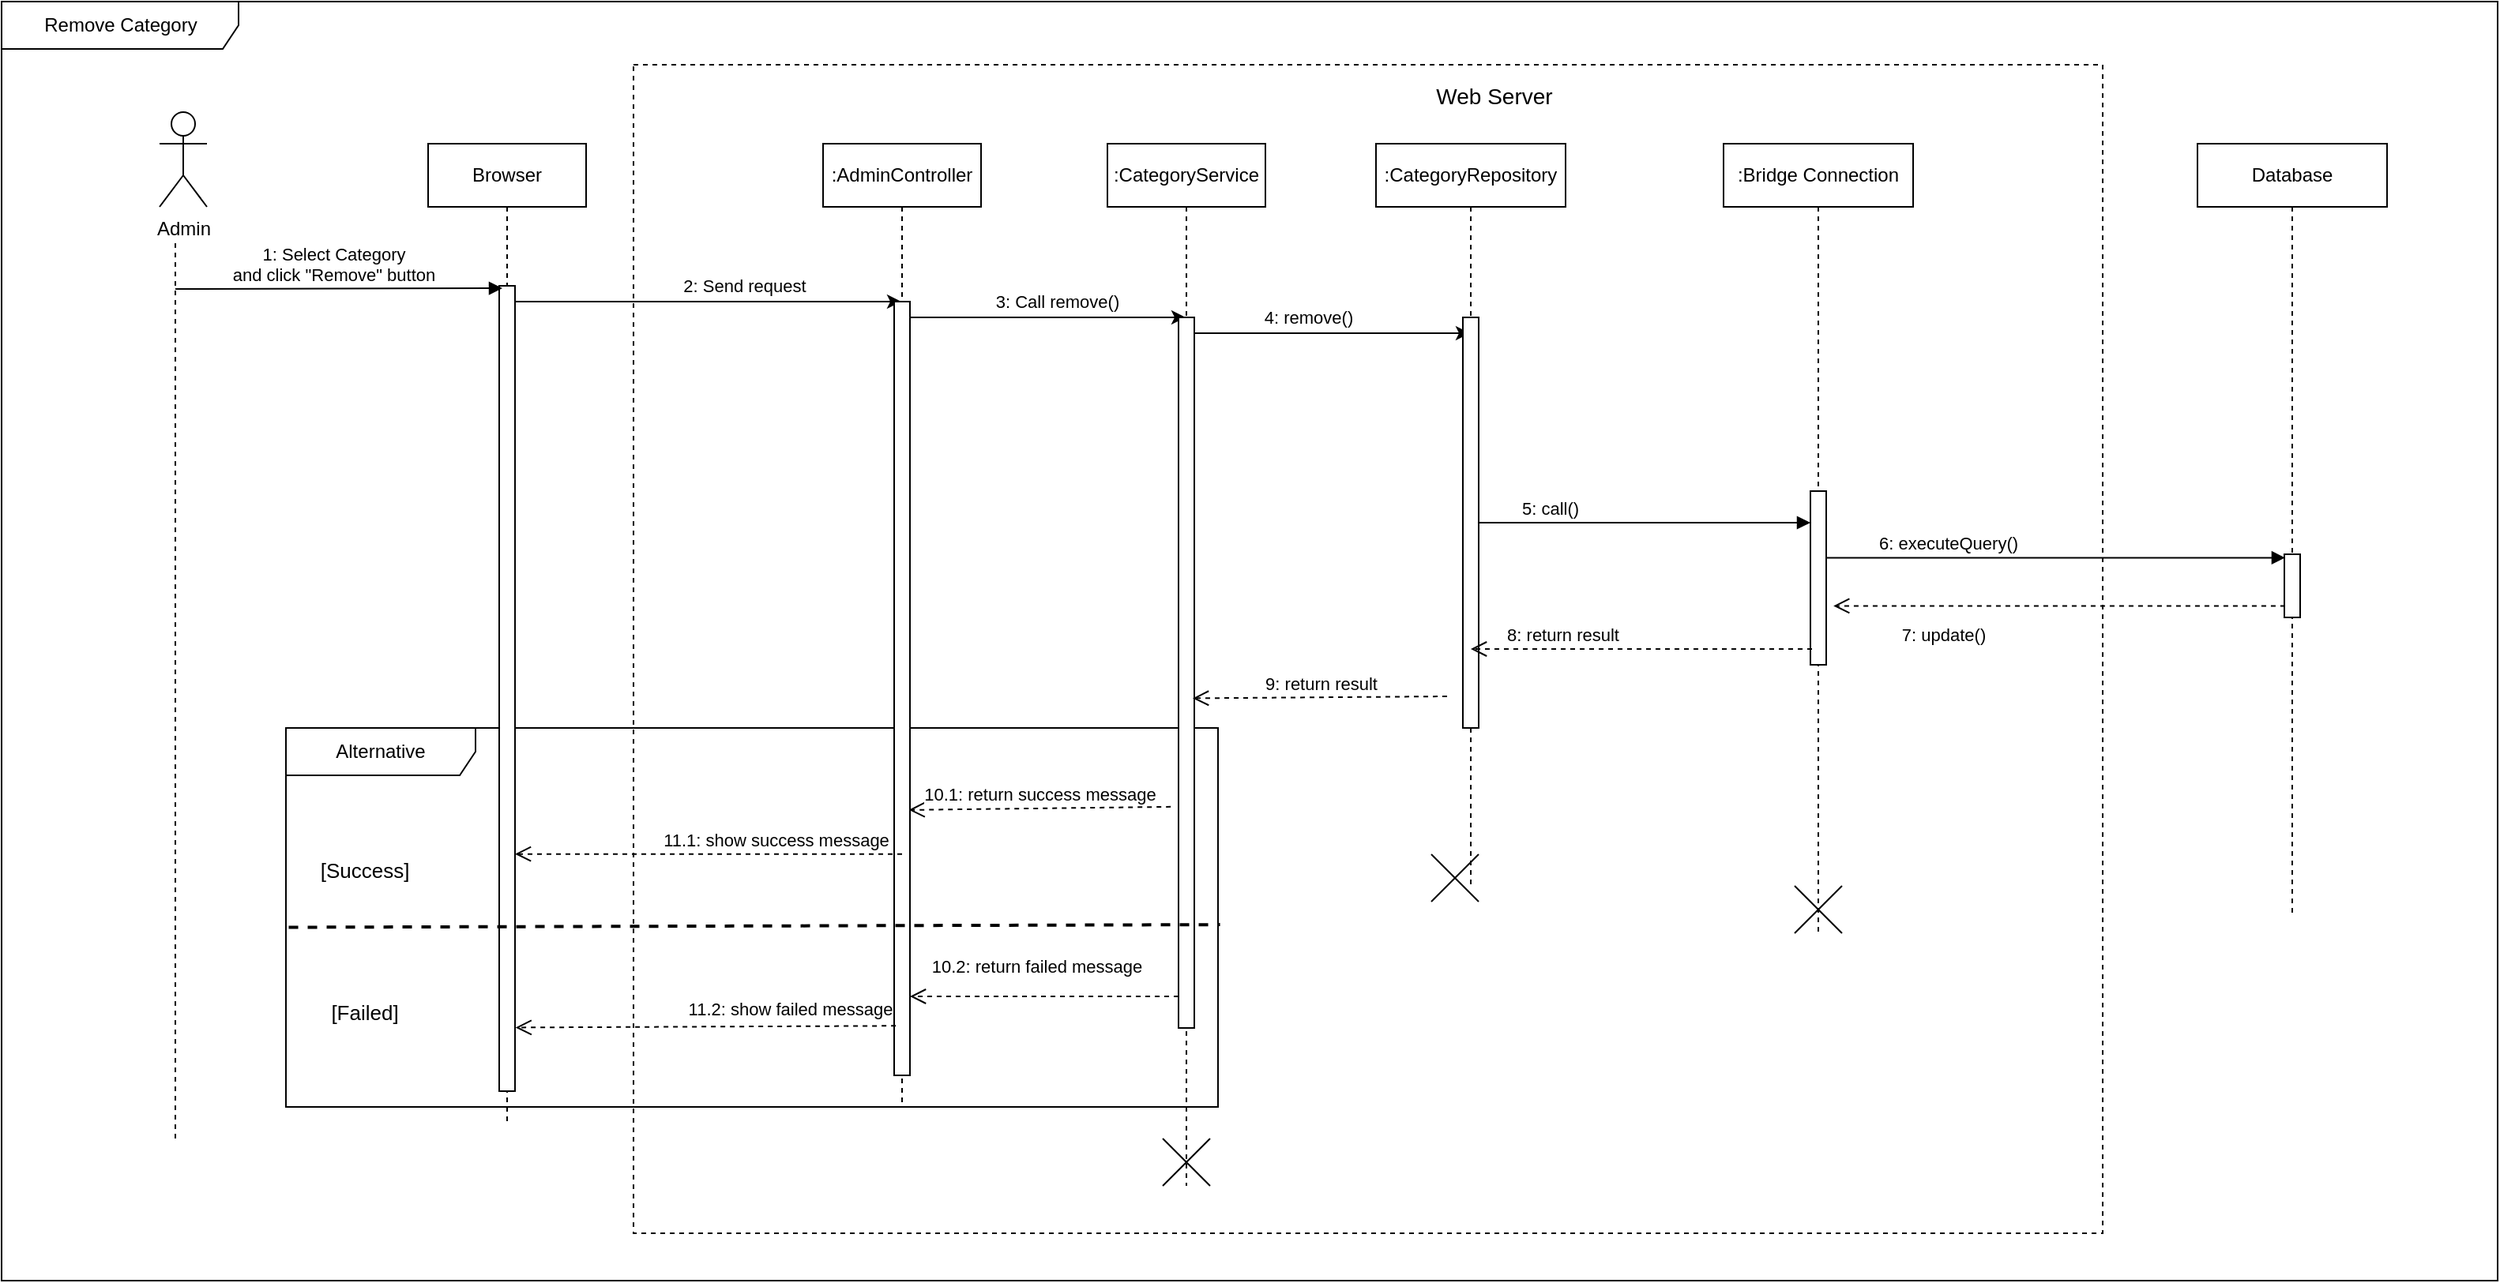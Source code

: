 <mxfile version="13.10.4" type="device"><diagram name="Page-1" id="13e1069c-82ec-6db2-03f1-153e76fe0fe0"><mxGraphModel dx="1968" dy="520" grid="1" gridSize="10" guides="1" tooltips="1" connect="1" arrows="1" fold="1" page="1" pageScale="1" pageWidth="1100" pageHeight="850" background="#ffffff" math="0" shadow="0"><root><mxCell id="0"/><mxCell id="1" parent="0"/><mxCell id="CYegi8PLiTdDHh-oV3m6-1" value="Remove Category" style="shape=umlFrame;html=1;width=150" parent="1" vertex="1"><mxGeometry x="-90" y="70" width="1580" height="810" as="geometry"/></mxCell><mxCell id="CYegi8PLiTdDHh-oV3m6-65" value="" style="rounded=0;whiteSpace=wrap;html=1;shadow=0;glass=0;sketch=0;strokeWidth=1;gradientColor=none;fillColor=none;dashed=1;" parent="1" vertex="1"><mxGeometry x="310" y="110" width="930" height="740" as="geometry"/></mxCell><mxCell id="CYegi8PLiTdDHh-oV3m6-56" value="Alternative" style="shape=umlFrame;whiteSpace=wrap;html=1;width=120" parent="1" vertex="1"><mxGeometry x="90" y="530" width="590" height="240" as="geometry"/></mxCell><mxCell id="CYegi8PLiTdDHh-oV3m6-14" value="" style="rounded=0;orthogonalLoop=1;jettySize=auto;html=1;" parent="1" source="CYegi8PLiTdDHh-oV3m6-4" target="CYegi8PLiTdDHh-oV3m6-12" edge="1"><mxGeometry relative="1" as="geometry"><Array as="points"><mxPoint x="380" y="260"/></Array></mxGeometry></mxCell><mxCell id="CYegi8PLiTdDHh-oV3m6-15" value="2: Send request" style="edgeLabel;html=1;align=center;verticalAlign=middle;resizable=0;points=[];" parent="CYegi8PLiTdDHh-oV3m6-14" vertex="1" connectable="0"><mxGeometry x="0.185" y="1" relative="1" as="geometry"><mxPoint x="2" y="-9" as="offset"/></mxGeometry></mxCell><mxCell id="CYegi8PLiTdDHh-oV3m6-4" value="Browser" style="shape=umlLifeline;perimeter=lifelinePerimeter;whiteSpace=wrap;html=1;container=1;collapsible=0;recursiveResize=0;outlineConnect=0;" parent="1" vertex="1"><mxGeometry x="180" y="160" width="100" height="620" as="geometry"/></mxCell><mxCell id="CYegi8PLiTdDHh-oV3m6-6" value="" style="html=1;points=[];perimeter=orthogonalPerimeter;" parent="CYegi8PLiTdDHh-oV3m6-4" vertex="1"><mxGeometry x="45" y="90" width="10" height="510" as="geometry"/></mxCell><mxCell id="CYegi8PLiTdDHh-oV3m6-11" value="1: Select Category&lt;br&gt;and click &quot;Remove&quot; button" style="verticalAlign=bottom;endArrow=block;entryX=0.2;entryY=0.003;entryDx=0;entryDy=0;entryPerimeter=0;align=center;html=1;labelPosition=center;verticalLabelPosition=top;width=50;jumpStyle=sharp;" parent="1" target="CYegi8PLiTdDHh-oV3m6-6" edge="1"><mxGeometry x="-0.034" width="80" relative="1" as="geometry"><mxPoint x="20" y="252" as="sourcePoint"/><mxPoint x="320" y="272" as="targetPoint"/><mxPoint as="offset"/></mxGeometry></mxCell><mxCell id="CYegi8PLiTdDHh-oV3m6-20" value="" style="edgeStyle=none;rounded=0;orthogonalLoop=1;jettySize=auto;html=1;" parent="1" source="CYegi8PLiTdDHh-oV3m6-12" target="CYegi8PLiTdDHh-oV3m6-18" edge="1"><mxGeometry relative="1" as="geometry"><Array as="points"><mxPoint x="570" y="270"/></Array></mxGeometry></mxCell><mxCell id="CYegi8PLiTdDHh-oV3m6-31" value="3: Call remove()" style="edgeLabel;html=1;align=center;verticalAlign=middle;resizable=0;points=[];" parent="CYegi8PLiTdDHh-oV3m6-20" vertex="1" connectable="0"><mxGeometry x="-0.267" y="1" relative="1" as="geometry"><mxPoint x="31.26" y="-9" as="offset"/></mxGeometry></mxCell><mxCell id="CYegi8PLiTdDHh-oV3m6-12" value=":AdminController" style="shape=umlLifeline;perimeter=lifelinePerimeter;whiteSpace=wrap;html=1;container=1;collapsible=0;recursiveResize=0;outlineConnect=0;" parent="1" vertex="1"><mxGeometry x="430" y="160" width="100" height="610" as="geometry"/></mxCell><mxCell id="CYegi8PLiTdDHh-oV3m6-13" value="" style="html=1;points=[];perimeter=orthogonalPerimeter;" parent="CYegi8PLiTdDHh-oV3m6-12" vertex="1"><mxGeometry x="45" y="100" width="10" height="490" as="geometry"/></mxCell><mxCell id="CYegi8PLiTdDHh-oV3m6-23" value="" style="edgeStyle=none;rounded=0;orthogonalLoop=1;jettySize=auto;html=1;" parent="1" source="CYegi8PLiTdDHh-oV3m6-18" target="CYegi8PLiTdDHh-oV3m6-21" edge="1"><mxGeometry relative="1" as="geometry"><Array as="points"><mxPoint x="760" y="280"/></Array></mxGeometry></mxCell><mxCell id="CYegi8PLiTdDHh-oV3m6-35" value="4: remove()" style="edgeLabel;html=1;align=center;verticalAlign=middle;resizable=0;points=[];" parent="CYegi8PLiTdDHh-oV3m6-23" vertex="1" connectable="0"><mxGeometry x="-0.147" y="1" relative="1" as="geometry"><mxPoint y="-9" as="offset"/></mxGeometry></mxCell><mxCell id="CYegi8PLiTdDHh-oV3m6-18" value=":CategoryService" style="shape=umlLifeline;perimeter=lifelinePerimeter;whiteSpace=wrap;html=1;container=1;collapsible=0;recursiveResize=0;outlineConnect=0;" parent="1" vertex="1"><mxGeometry x="610" y="160" width="100" height="660" as="geometry"/></mxCell><mxCell id="CYegi8PLiTdDHh-oV3m6-19" value="" style="html=1;points=[];perimeter=orthogonalPerimeter;" parent="CYegi8PLiTdDHh-oV3m6-18" vertex="1"><mxGeometry x="45" y="110" width="10" height="450" as="geometry"/></mxCell><mxCell id="CYegi8PLiTdDHh-oV3m6-64" value="" style="shape=umlDestroy;whiteSpace=wrap;html=1;strokeWidth=1;rounded=0;shadow=0;glass=0;sketch=0;fillColor=#ffffff;gradientColor=none;" parent="CYegi8PLiTdDHh-oV3m6-18" vertex="1"><mxGeometry x="35" y="630" width="30" height="30" as="geometry"/></mxCell><mxCell id="CYegi8PLiTdDHh-oV3m6-21" value=":CategoryRepository" style="shape=umlLifeline;perimeter=lifelinePerimeter;whiteSpace=wrap;html=1;container=1;collapsible=0;recursiveResize=0;outlineConnect=0;" parent="1" vertex="1"><mxGeometry x="780" y="160" width="120" height="470" as="geometry"/></mxCell><mxCell id="CYegi8PLiTdDHh-oV3m6-22" value="" style="html=1;points=[];perimeter=orthogonalPerimeter;" parent="CYegi8PLiTdDHh-oV3m6-21" vertex="1"><mxGeometry x="55" y="110" width="10" height="260" as="geometry"/></mxCell><mxCell id="CYegi8PLiTdDHh-oV3m6-39" value=":Bridge Connection" style="shape=umlLifeline;perimeter=lifelinePerimeter;whiteSpace=wrap;html=1;container=1;collapsible=0;recursiveResize=0;outlineConnect=0;" parent="1" vertex="1"><mxGeometry x="1000" y="160" width="120" height="500" as="geometry"/></mxCell><mxCell id="CYegi8PLiTdDHh-oV3m6-40" value="" style="html=1;points=[];perimeter=orthogonalPerimeter;" parent="CYegi8PLiTdDHh-oV3m6-39" vertex="1"><mxGeometry x="55" y="220" width="10" height="110" as="geometry"/></mxCell><mxCell id="CYegi8PLiTdDHh-oV3m6-63" value="" style="shape=umlDestroy;whiteSpace=wrap;html=1;strokeWidth=1;rounded=0;shadow=0;glass=0;sketch=0;fillColor=#ffffff;gradientColor=none;" parent="CYegi8PLiTdDHh-oV3m6-39" vertex="1"><mxGeometry x="45" y="470" width="30" height="30" as="geometry"/></mxCell><mxCell id="CYegi8PLiTdDHh-oV3m6-41" value="5: call()" style="html=1;verticalAlign=bottom;endArrow=block;" parent="1" source="CYegi8PLiTdDHh-oV3m6-22" target="CYegi8PLiTdDHh-oV3m6-40" edge="1"><mxGeometry x="-0.575" width="80" relative="1" as="geometry"><mxPoint x="900" y="420" as="sourcePoint"/><mxPoint x="980" y="420" as="targetPoint"/><Array as="points"><mxPoint x="910" y="400"/></Array><mxPoint as="offset"/></mxGeometry></mxCell><mxCell id="CYegi8PLiTdDHh-oV3m6-42" value="Database" style="shape=umlLifeline;perimeter=lifelinePerimeter;whiteSpace=wrap;html=1;container=1;collapsible=0;recursiveResize=0;outlineConnect=0;" parent="1" vertex="1"><mxGeometry x="1300" y="160" width="120" height="490" as="geometry"/></mxCell><mxCell id="CYegi8PLiTdDHh-oV3m6-43" value="" style="html=1;points=[];perimeter=orthogonalPerimeter;" parent="CYegi8PLiTdDHh-oV3m6-42" vertex="1"><mxGeometry x="55" y="260" width="10" height="40" as="geometry"/></mxCell><mxCell id="CYegi8PLiTdDHh-oV3m6-45" value="6: executeQuery()" style="html=1;verticalAlign=bottom;endArrow=block;entryX=0.047;entryY=0.055;entryDx=0;entryDy=0;entryPerimeter=0;" parent="1" source="CYegi8PLiTdDHh-oV3m6-40" target="CYegi8PLiTdDHh-oV3m6-43" edge="1"><mxGeometry x="-0.477" width="80" relative="1" as="geometry"><mxPoint x="1170" y="370" as="sourcePoint"/><mxPoint x="1250" y="370" as="targetPoint"/><mxPoint x="1" as="offset"/></mxGeometry></mxCell><mxCell id="CYegi8PLiTdDHh-oV3m6-46" value="7: update()" style="html=1;verticalAlign=bottom;endArrow=open;dashed=1;endSize=8;entryX=1.459;entryY=0.661;entryDx=0;entryDy=0;entryPerimeter=0;exitX=0.047;exitY=0.818;exitDx=0;exitDy=0;exitPerimeter=0;" parent="1" source="CYegi8PLiTdDHh-oV3m6-43" target="CYegi8PLiTdDHh-oV3m6-40" edge="1"><mxGeometry x="0.51" y="27" relative="1" as="geometry"><mxPoint x="1430" y="466" as="sourcePoint"/><mxPoint x="1190" y="370" as="targetPoint"/><mxPoint as="offset"/></mxGeometry></mxCell><mxCell id="CYegi8PLiTdDHh-oV3m6-48" value="8: return result" style="html=1;verticalAlign=bottom;endArrow=open;dashed=1;endSize=8;exitX=0.1;exitY=0.909;exitDx=0;exitDy=0;exitPerimeter=0;" parent="1" source="CYegi8PLiTdDHh-oV3m6-40" edge="1"><mxGeometry x="0.463" relative="1" as="geometry"><mxPoint x="1090" y="440" as="sourcePoint"/><mxPoint x="840" y="480" as="targetPoint"/><Array as="points"/><mxPoint as="offset"/></mxGeometry></mxCell><mxCell id="CYegi8PLiTdDHh-oV3m6-49" value="9: return result" style="html=1;verticalAlign=bottom;endArrow=open;dashed=1;endSize=8;entryX=0.9;entryY=0.536;entryDx=0;entryDy=0;entryPerimeter=0;" parent="1" target="CYegi8PLiTdDHh-oV3m6-19" edge="1"><mxGeometry relative="1" as="geometry"><mxPoint x="825" y="510" as="sourcePoint"/><mxPoint x="670" y="513" as="targetPoint"/></mxGeometry></mxCell><mxCell id="CYegi8PLiTdDHh-oV3m6-51" value="" style="endArrow=none;dashed=1;html=1;entryX=1.002;entryY=0.519;entryDx=0;entryDy=0;entryPerimeter=0;strokeWidth=2;exitX=0.003;exitY=0.526;exitDx=0;exitDy=0;exitPerimeter=0;" parent="1" source="CYegi8PLiTdDHh-oV3m6-56" edge="1"><mxGeometry width="50" height="50" relative="1" as="geometry"><mxPoint x="148" y="655" as="sourcePoint"/><mxPoint x="681.3" y="654.56" as="targetPoint"/></mxGeometry></mxCell><mxCell id="CYegi8PLiTdDHh-oV3m6-52" value="10.1: return success message" style="html=1;verticalAlign=bottom;endArrow=open;dashed=1;endSize=8;strokeWidth=1;exitX=0.954;exitY=0.208;exitDx=0;exitDy=0;exitPerimeter=0;entryX=0.929;entryY=0.657;entryDx=0;entryDy=0;entryPerimeter=0;" parent="1" target="CYegi8PLiTdDHh-oV3m6-13" edge="1"><mxGeometry relative="1" as="geometry"><mxPoint x="650.1" y="579.92" as="sourcePoint"/><mxPoint x="420" y="650" as="targetPoint"/><Array as="points"/></mxGeometry></mxCell><mxCell id="CYegi8PLiTdDHh-oV3m6-53" value="10.2: return failed message" style="html=1;verticalAlign=bottom;endArrow=open;dashed=1;endSize=8;strokeWidth=1;" parent="1" source="CYegi8PLiTdDHh-oV3m6-19" target="CYegi8PLiTdDHh-oV3m6-13" edge="1"><mxGeometry x="0.056" y="-10" relative="1" as="geometry"><mxPoint x="660.1" y="589.92" as="sourcePoint"/><mxPoint x="484.29" y="591.93" as="targetPoint"/><Array as="points"><mxPoint x="550" y="700"/></Array><mxPoint as="offset"/></mxGeometry></mxCell><mxCell id="CYegi8PLiTdDHh-oV3m6-54" value="11.1: show success message" style="html=1;verticalAlign=bottom;endArrow=open;dashed=1;endSize=8;strokeWidth=1;exitX=0.5;exitY=0.714;exitDx=0;exitDy=0;exitPerimeter=0;" parent="1" source="CYegi8PLiTdDHh-oV3m6-13" target="CYegi8PLiTdDHh-oV3m6-6" edge="1"><mxGeometry x="-0.347" relative="1" as="geometry"><mxPoint x="380" y="590" as="sourcePoint"/><mxPoint x="300" y="590" as="targetPoint"/><mxPoint as="offset"/></mxGeometry></mxCell><mxCell id="CYegi8PLiTdDHh-oV3m6-55" value="11.2: show failed message" style="html=1;verticalAlign=bottom;endArrow=open;dashed=1;endSize=8;strokeWidth=1;exitX=0.106;exitY=0.936;exitDx=0;exitDy=0;exitPerimeter=0;entryX=1.033;entryY=0.921;entryDx=0;entryDy=0;entryPerimeter=0;" parent="1" source="CYegi8PLiTdDHh-oV3m6-13" target="CYegi8PLiTdDHh-oV3m6-6" edge="1"><mxGeometry x="-0.444" y="-2" relative="1" as="geometry"><mxPoint x="380" y="590" as="sourcePoint"/><mxPoint x="238" y="716" as="targetPoint"/><mxPoint as="offset"/></mxGeometry></mxCell><mxCell id="CYegi8PLiTdDHh-oV3m6-61" value="" style="shape=umlDestroy;whiteSpace=wrap;html=1;strokeWidth=1;rounded=0;shadow=0;glass=0;sketch=0;fillColor=#ffffff;gradientColor=none;" parent="1" vertex="1"><mxGeometry x="815" y="610" width="30" height="30" as="geometry"/></mxCell><mxCell id="CYegi8PLiTdDHh-oV3m6-66" value="&lt;font style=&quot;font-size: 14px&quot;&gt;Web Server&lt;/font&gt;" style="text;html=1;strokeColor=none;fillColor=none;align=center;verticalAlign=middle;whiteSpace=wrap;rounded=0;shadow=0;glass=0;dashed=1;sketch=0;" parent="1" vertex="1"><mxGeometry x="815" y="120" width="80" height="20" as="geometry"/></mxCell><mxCell id="CYegi8PLiTdDHh-oV3m6-69" value="&lt;font style=&quot;font-size: 13px&quot;&gt;[&lt;font style=&quot;font-size: 13px&quot;&gt;Success&lt;/font&gt;]&lt;/font&gt;" style="text;html=1;strokeColor=none;fillColor=none;align=center;verticalAlign=middle;whiteSpace=wrap;rounded=0;shadow=0;glass=0;dashed=1;sketch=0;" parent="1" vertex="1"><mxGeometry x="120" y="610" width="40" height="20" as="geometry"/></mxCell><mxCell id="CYegi8PLiTdDHh-oV3m6-70" value="&lt;font style=&quot;font-size: 13px&quot;&gt;[Failed]&lt;/font&gt;" style="text;html=1;strokeColor=none;fillColor=none;align=center;verticalAlign=middle;whiteSpace=wrap;rounded=0;shadow=0;glass=0;dashed=1;sketch=0;" parent="1" vertex="1"><mxGeometry x="120" y="700" width="40" height="20" as="geometry"/></mxCell><mxCell id="CYegi8PLiTdDHh-oV3m6-71" value="" style="endArrow=none;dashed=1;html=1;strokeWidth=1;align=center;" parent="1" edge="1"><mxGeometry width="50" height="50" relative="1" as="geometry"><mxPoint x="20" y="790" as="sourcePoint"/><mxPoint x="20" y="220" as="targetPoint"/></mxGeometry></mxCell><mxCell id="CYegi8PLiTdDHh-oV3m6-72" value="Admin" style="shape=umlActor;verticalLabelPosition=bottom;verticalAlign=top;html=1;outlineConnect=0;rounded=0;shadow=0;glass=0;sketch=0;strokeWidth=1;fillColor=none;gradientColor=none;" parent="1" vertex="1"><mxGeometry x="10" y="140" width="30" height="60" as="geometry"/></mxCell></root></mxGraphModel></diagram></mxfile>